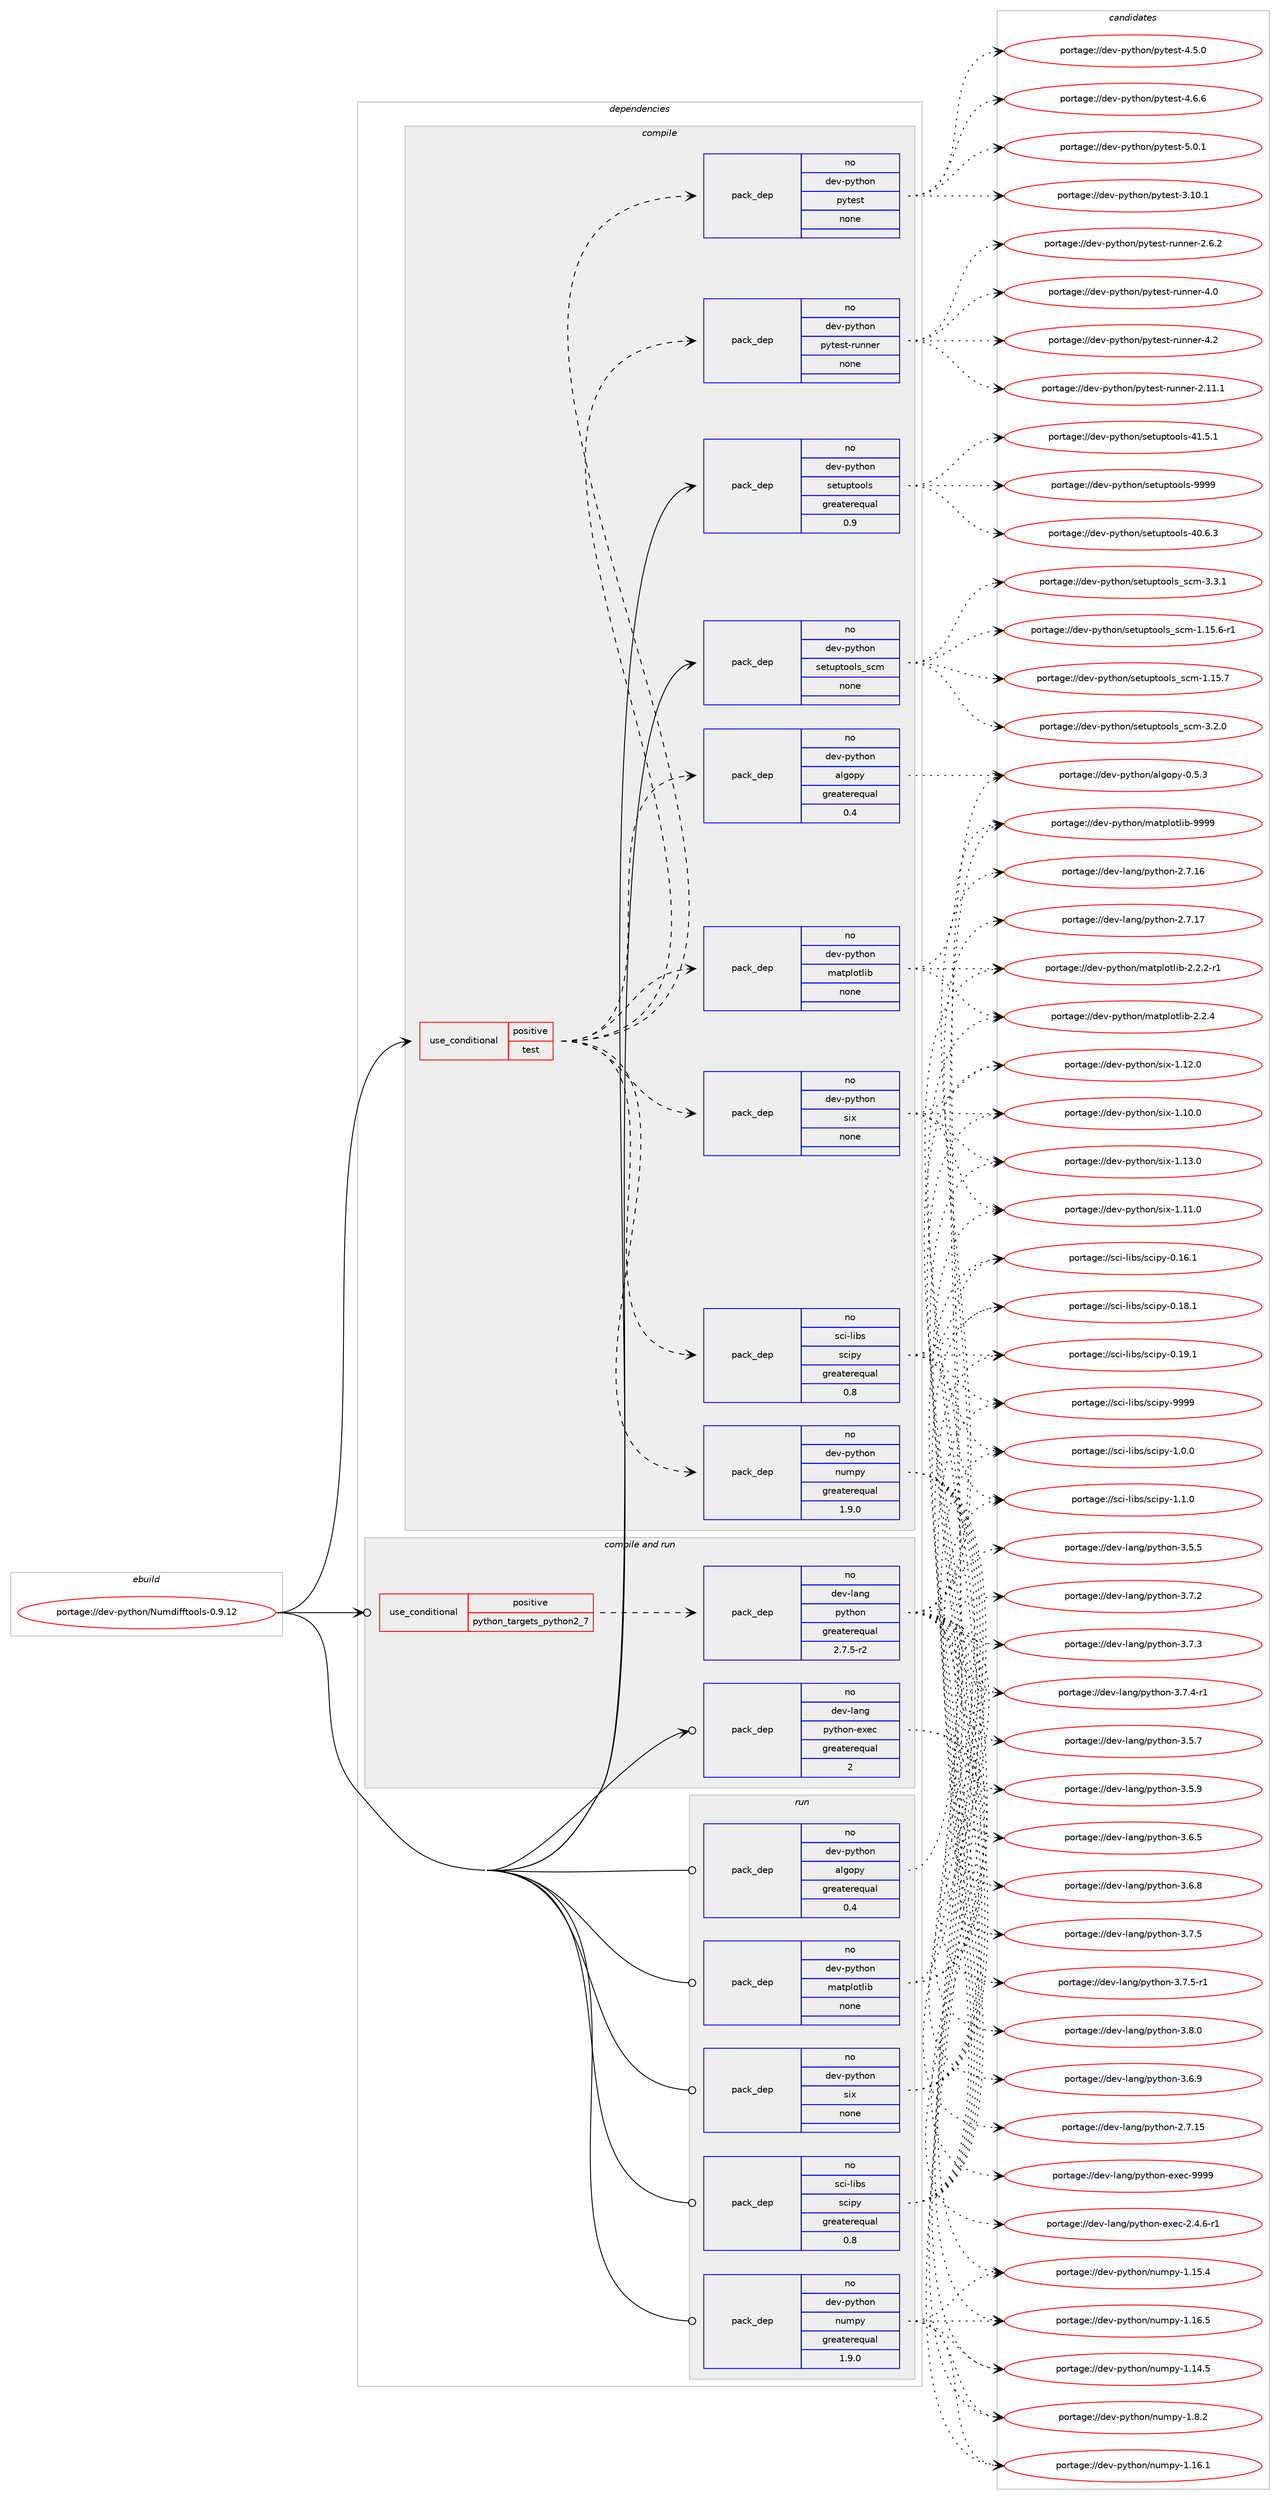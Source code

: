 digraph prolog {

# *************
# Graph options
# *************

newrank=true;
concentrate=true;
compound=true;
graph [rankdir=LR,fontname=Helvetica,fontsize=10,ranksep=1.5];#, ranksep=2.5, nodesep=0.2];
edge  [arrowhead=vee];
node  [fontname=Helvetica,fontsize=10];

# **********
# The ebuild
# **********

subgraph cluster_leftcol {
color=gray;
rank=same;
label=<<i>ebuild</i>>;
id [label="portage://dev-python/Numdifftools-0.9.12", color=red, width=4, href="../dev-python/Numdifftools-0.9.12.svg"];
}

# ****************
# The dependencies
# ****************

subgraph cluster_midcol {
color=gray;
label=<<i>dependencies</i>>;
subgraph cluster_compile {
fillcolor="#eeeeee";
style=filled;
label=<<i>compile</i>>;
subgraph cond24934 {
dependency127630 [label=<<TABLE BORDER="0" CELLBORDER="1" CELLSPACING="0" CELLPADDING="4"><TR><TD ROWSPAN="3" CELLPADDING="10">use_conditional</TD></TR><TR><TD>positive</TD></TR><TR><TD>test</TD></TR></TABLE>>, shape=none, color=red];
subgraph pack99393 {
dependency127631 [label=<<TABLE BORDER="0" CELLBORDER="1" CELLSPACING="0" CELLPADDING="4" WIDTH="220"><TR><TD ROWSPAN="6" CELLPADDING="30">pack_dep</TD></TR><TR><TD WIDTH="110">no</TD></TR><TR><TD>dev-python</TD></TR><TR><TD>algopy</TD></TR><TR><TD>greaterequal</TD></TR><TR><TD>0.4</TD></TR></TABLE>>, shape=none, color=blue];
}
dependency127630:e -> dependency127631:w [weight=20,style="dashed",arrowhead="vee"];
subgraph pack99394 {
dependency127632 [label=<<TABLE BORDER="0" CELLBORDER="1" CELLSPACING="0" CELLPADDING="4" WIDTH="220"><TR><TD ROWSPAN="6" CELLPADDING="30">pack_dep</TD></TR><TR><TD WIDTH="110">no</TD></TR><TR><TD>dev-python</TD></TR><TR><TD>matplotlib</TD></TR><TR><TD>none</TD></TR><TR><TD></TD></TR></TABLE>>, shape=none, color=blue];
}
dependency127630:e -> dependency127632:w [weight=20,style="dashed",arrowhead="vee"];
subgraph pack99395 {
dependency127633 [label=<<TABLE BORDER="0" CELLBORDER="1" CELLSPACING="0" CELLPADDING="4" WIDTH="220"><TR><TD ROWSPAN="6" CELLPADDING="30">pack_dep</TD></TR><TR><TD WIDTH="110">no</TD></TR><TR><TD>dev-python</TD></TR><TR><TD>numpy</TD></TR><TR><TD>greaterequal</TD></TR><TR><TD>1.9.0</TD></TR></TABLE>>, shape=none, color=blue];
}
dependency127630:e -> dependency127633:w [weight=20,style="dashed",arrowhead="vee"];
subgraph pack99396 {
dependency127634 [label=<<TABLE BORDER="0" CELLBORDER="1" CELLSPACING="0" CELLPADDING="4" WIDTH="220"><TR><TD ROWSPAN="6" CELLPADDING="30">pack_dep</TD></TR><TR><TD WIDTH="110">no</TD></TR><TR><TD>dev-python</TD></TR><TR><TD>six</TD></TR><TR><TD>none</TD></TR><TR><TD></TD></TR></TABLE>>, shape=none, color=blue];
}
dependency127630:e -> dependency127634:w [weight=20,style="dashed",arrowhead="vee"];
subgraph pack99397 {
dependency127635 [label=<<TABLE BORDER="0" CELLBORDER="1" CELLSPACING="0" CELLPADDING="4" WIDTH="220"><TR><TD ROWSPAN="6" CELLPADDING="30">pack_dep</TD></TR><TR><TD WIDTH="110">no</TD></TR><TR><TD>sci-libs</TD></TR><TR><TD>scipy</TD></TR><TR><TD>greaterequal</TD></TR><TR><TD>0.8</TD></TR></TABLE>>, shape=none, color=blue];
}
dependency127630:e -> dependency127635:w [weight=20,style="dashed",arrowhead="vee"];
subgraph pack99398 {
dependency127636 [label=<<TABLE BORDER="0" CELLBORDER="1" CELLSPACING="0" CELLPADDING="4" WIDTH="220"><TR><TD ROWSPAN="6" CELLPADDING="30">pack_dep</TD></TR><TR><TD WIDTH="110">no</TD></TR><TR><TD>dev-python</TD></TR><TR><TD>pytest</TD></TR><TR><TD>none</TD></TR><TR><TD></TD></TR></TABLE>>, shape=none, color=blue];
}
dependency127630:e -> dependency127636:w [weight=20,style="dashed",arrowhead="vee"];
subgraph pack99399 {
dependency127637 [label=<<TABLE BORDER="0" CELLBORDER="1" CELLSPACING="0" CELLPADDING="4" WIDTH="220"><TR><TD ROWSPAN="6" CELLPADDING="30">pack_dep</TD></TR><TR><TD WIDTH="110">no</TD></TR><TR><TD>dev-python</TD></TR><TR><TD>pytest-runner</TD></TR><TR><TD>none</TD></TR><TR><TD></TD></TR></TABLE>>, shape=none, color=blue];
}
dependency127630:e -> dependency127637:w [weight=20,style="dashed",arrowhead="vee"];
}
id:e -> dependency127630:w [weight=20,style="solid",arrowhead="vee"];
subgraph pack99400 {
dependency127638 [label=<<TABLE BORDER="0" CELLBORDER="1" CELLSPACING="0" CELLPADDING="4" WIDTH="220"><TR><TD ROWSPAN="6" CELLPADDING="30">pack_dep</TD></TR><TR><TD WIDTH="110">no</TD></TR><TR><TD>dev-python</TD></TR><TR><TD>setuptools</TD></TR><TR><TD>greaterequal</TD></TR><TR><TD>0.9</TD></TR></TABLE>>, shape=none, color=blue];
}
id:e -> dependency127638:w [weight=20,style="solid",arrowhead="vee"];
subgraph pack99401 {
dependency127639 [label=<<TABLE BORDER="0" CELLBORDER="1" CELLSPACING="0" CELLPADDING="4" WIDTH="220"><TR><TD ROWSPAN="6" CELLPADDING="30">pack_dep</TD></TR><TR><TD WIDTH="110">no</TD></TR><TR><TD>dev-python</TD></TR><TR><TD>setuptools_scm</TD></TR><TR><TD>none</TD></TR><TR><TD></TD></TR></TABLE>>, shape=none, color=blue];
}
id:e -> dependency127639:w [weight=20,style="solid",arrowhead="vee"];
}
subgraph cluster_compileandrun {
fillcolor="#eeeeee";
style=filled;
label=<<i>compile and run</i>>;
subgraph cond24935 {
dependency127640 [label=<<TABLE BORDER="0" CELLBORDER="1" CELLSPACING="0" CELLPADDING="4"><TR><TD ROWSPAN="3" CELLPADDING="10">use_conditional</TD></TR><TR><TD>positive</TD></TR><TR><TD>python_targets_python2_7</TD></TR></TABLE>>, shape=none, color=red];
subgraph pack99402 {
dependency127641 [label=<<TABLE BORDER="0" CELLBORDER="1" CELLSPACING="0" CELLPADDING="4" WIDTH="220"><TR><TD ROWSPAN="6" CELLPADDING="30">pack_dep</TD></TR><TR><TD WIDTH="110">no</TD></TR><TR><TD>dev-lang</TD></TR><TR><TD>python</TD></TR><TR><TD>greaterequal</TD></TR><TR><TD>2.7.5-r2</TD></TR></TABLE>>, shape=none, color=blue];
}
dependency127640:e -> dependency127641:w [weight=20,style="dashed",arrowhead="vee"];
}
id:e -> dependency127640:w [weight=20,style="solid",arrowhead="odotvee"];
subgraph pack99403 {
dependency127642 [label=<<TABLE BORDER="0" CELLBORDER="1" CELLSPACING="0" CELLPADDING="4" WIDTH="220"><TR><TD ROWSPAN="6" CELLPADDING="30">pack_dep</TD></TR><TR><TD WIDTH="110">no</TD></TR><TR><TD>dev-lang</TD></TR><TR><TD>python-exec</TD></TR><TR><TD>greaterequal</TD></TR><TR><TD>2</TD></TR></TABLE>>, shape=none, color=blue];
}
id:e -> dependency127642:w [weight=20,style="solid",arrowhead="odotvee"];
}
subgraph cluster_run {
fillcolor="#eeeeee";
style=filled;
label=<<i>run</i>>;
subgraph pack99404 {
dependency127643 [label=<<TABLE BORDER="0" CELLBORDER="1" CELLSPACING="0" CELLPADDING="4" WIDTH="220"><TR><TD ROWSPAN="6" CELLPADDING="30">pack_dep</TD></TR><TR><TD WIDTH="110">no</TD></TR><TR><TD>dev-python</TD></TR><TR><TD>algopy</TD></TR><TR><TD>greaterequal</TD></TR><TR><TD>0.4</TD></TR></TABLE>>, shape=none, color=blue];
}
id:e -> dependency127643:w [weight=20,style="solid",arrowhead="odot"];
subgraph pack99405 {
dependency127644 [label=<<TABLE BORDER="0" CELLBORDER="1" CELLSPACING="0" CELLPADDING="4" WIDTH="220"><TR><TD ROWSPAN="6" CELLPADDING="30">pack_dep</TD></TR><TR><TD WIDTH="110">no</TD></TR><TR><TD>dev-python</TD></TR><TR><TD>matplotlib</TD></TR><TR><TD>none</TD></TR><TR><TD></TD></TR></TABLE>>, shape=none, color=blue];
}
id:e -> dependency127644:w [weight=20,style="solid",arrowhead="odot"];
subgraph pack99406 {
dependency127645 [label=<<TABLE BORDER="0" CELLBORDER="1" CELLSPACING="0" CELLPADDING="4" WIDTH="220"><TR><TD ROWSPAN="6" CELLPADDING="30">pack_dep</TD></TR><TR><TD WIDTH="110">no</TD></TR><TR><TD>dev-python</TD></TR><TR><TD>numpy</TD></TR><TR><TD>greaterequal</TD></TR><TR><TD>1.9.0</TD></TR></TABLE>>, shape=none, color=blue];
}
id:e -> dependency127645:w [weight=20,style="solid",arrowhead="odot"];
subgraph pack99407 {
dependency127646 [label=<<TABLE BORDER="0" CELLBORDER="1" CELLSPACING="0" CELLPADDING="4" WIDTH="220"><TR><TD ROWSPAN="6" CELLPADDING="30">pack_dep</TD></TR><TR><TD WIDTH="110">no</TD></TR><TR><TD>dev-python</TD></TR><TR><TD>six</TD></TR><TR><TD>none</TD></TR><TR><TD></TD></TR></TABLE>>, shape=none, color=blue];
}
id:e -> dependency127646:w [weight=20,style="solid",arrowhead="odot"];
subgraph pack99408 {
dependency127647 [label=<<TABLE BORDER="0" CELLBORDER="1" CELLSPACING="0" CELLPADDING="4" WIDTH="220"><TR><TD ROWSPAN="6" CELLPADDING="30">pack_dep</TD></TR><TR><TD WIDTH="110">no</TD></TR><TR><TD>sci-libs</TD></TR><TR><TD>scipy</TD></TR><TR><TD>greaterequal</TD></TR><TR><TD>0.8</TD></TR></TABLE>>, shape=none, color=blue];
}
id:e -> dependency127647:w [weight=20,style="solid",arrowhead="odot"];
}
}

# **************
# The candidates
# **************

subgraph cluster_choices {
rank=same;
color=gray;
label=<<i>candidates</i>>;

subgraph choice99393 {
color=black;
nodesep=1;
choiceportage100101118451121211161041111104797108103111112121454846534651 [label="portage://dev-python/algopy-0.5.3", color=red, width=4,href="../dev-python/algopy-0.5.3.svg"];
dependency127631:e -> choiceportage100101118451121211161041111104797108103111112121454846534651:w [style=dotted,weight="100"];
}
subgraph choice99394 {
color=black;
nodesep=1;
choiceportage100101118451121211161041111104710997116112108111116108105984550465046504511449 [label="portage://dev-python/matplotlib-2.2.2-r1", color=red, width=4,href="../dev-python/matplotlib-2.2.2-r1.svg"];
choiceportage10010111845112121116104111110471099711611210811111610810598455046504652 [label="portage://dev-python/matplotlib-2.2.4", color=red, width=4,href="../dev-python/matplotlib-2.2.4.svg"];
choiceportage100101118451121211161041111104710997116112108111116108105984557575757 [label="portage://dev-python/matplotlib-9999", color=red, width=4,href="../dev-python/matplotlib-9999.svg"];
dependency127632:e -> choiceportage100101118451121211161041111104710997116112108111116108105984550465046504511449:w [style=dotted,weight="100"];
dependency127632:e -> choiceportage10010111845112121116104111110471099711611210811111610810598455046504652:w [style=dotted,weight="100"];
dependency127632:e -> choiceportage100101118451121211161041111104710997116112108111116108105984557575757:w [style=dotted,weight="100"];
}
subgraph choice99395 {
color=black;
nodesep=1;
choiceportage100101118451121211161041111104711011710911212145494649524653 [label="portage://dev-python/numpy-1.14.5", color=red, width=4,href="../dev-python/numpy-1.14.5.svg"];
choiceportage100101118451121211161041111104711011710911212145494649534652 [label="portage://dev-python/numpy-1.15.4", color=red, width=4,href="../dev-python/numpy-1.15.4.svg"];
choiceportage100101118451121211161041111104711011710911212145494649544649 [label="portage://dev-python/numpy-1.16.1", color=red, width=4,href="../dev-python/numpy-1.16.1.svg"];
choiceportage100101118451121211161041111104711011710911212145494649544653 [label="portage://dev-python/numpy-1.16.5", color=red, width=4,href="../dev-python/numpy-1.16.5.svg"];
choiceportage1001011184511212111610411111047110117109112121454946564650 [label="portage://dev-python/numpy-1.8.2", color=red, width=4,href="../dev-python/numpy-1.8.2.svg"];
dependency127633:e -> choiceportage100101118451121211161041111104711011710911212145494649524653:w [style=dotted,weight="100"];
dependency127633:e -> choiceportage100101118451121211161041111104711011710911212145494649534652:w [style=dotted,weight="100"];
dependency127633:e -> choiceportage100101118451121211161041111104711011710911212145494649544649:w [style=dotted,weight="100"];
dependency127633:e -> choiceportage100101118451121211161041111104711011710911212145494649544653:w [style=dotted,weight="100"];
dependency127633:e -> choiceportage1001011184511212111610411111047110117109112121454946564650:w [style=dotted,weight="100"];
}
subgraph choice99396 {
color=black;
nodesep=1;
choiceportage100101118451121211161041111104711510512045494649484648 [label="portage://dev-python/six-1.10.0", color=red, width=4,href="../dev-python/six-1.10.0.svg"];
choiceportage100101118451121211161041111104711510512045494649494648 [label="portage://dev-python/six-1.11.0", color=red, width=4,href="../dev-python/six-1.11.0.svg"];
choiceportage100101118451121211161041111104711510512045494649504648 [label="portage://dev-python/six-1.12.0", color=red, width=4,href="../dev-python/six-1.12.0.svg"];
choiceportage100101118451121211161041111104711510512045494649514648 [label="portage://dev-python/six-1.13.0", color=red, width=4,href="../dev-python/six-1.13.0.svg"];
dependency127634:e -> choiceportage100101118451121211161041111104711510512045494649484648:w [style=dotted,weight="100"];
dependency127634:e -> choiceportage100101118451121211161041111104711510512045494649494648:w [style=dotted,weight="100"];
dependency127634:e -> choiceportage100101118451121211161041111104711510512045494649504648:w [style=dotted,weight="100"];
dependency127634:e -> choiceportage100101118451121211161041111104711510512045494649514648:w [style=dotted,weight="100"];
}
subgraph choice99397 {
color=black;
nodesep=1;
choiceportage115991054510810598115471159910511212145484649544649 [label="portage://sci-libs/scipy-0.16.1", color=red, width=4,href="../sci-libs/scipy-0.16.1.svg"];
choiceportage115991054510810598115471159910511212145484649564649 [label="portage://sci-libs/scipy-0.18.1", color=red, width=4,href="../sci-libs/scipy-0.18.1.svg"];
choiceportage115991054510810598115471159910511212145484649574649 [label="portage://sci-libs/scipy-0.19.1", color=red, width=4,href="../sci-libs/scipy-0.19.1.svg"];
choiceportage1159910545108105981154711599105112121454946484648 [label="portage://sci-libs/scipy-1.0.0", color=red, width=4,href="../sci-libs/scipy-1.0.0.svg"];
choiceportage1159910545108105981154711599105112121454946494648 [label="portage://sci-libs/scipy-1.1.0", color=red, width=4,href="../sci-libs/scipy-1.1.0.svg"];
choiceportage11599105451081059811547115991051121214557575757 [label="portage://sci-libs/scipy-9999", color=red, width=4,href="../sci-libs/scipy-9999.svg"];
dependency127635:e -> choiceportage115991054510810598115471159910511212145484649544649:w [style=dotted,weight="100"];
dependency127635:e -> choiceportage115991054510810598115471159910511212145484649564649:w [style=dotted,weight="100"];
dependency127635:e -> choiceportage115991054510810598115471159910511212145484649574649:w [style=dotted,weight="100"];
dependency127635:e -> choiceportage1159910545108105981154711599105112121454946484648:w [style=dotted,weight="100"];
dependency127635:e -> choiceportage1159910545108105981154711599105112121454946494648:w [style=dotted,weight="100"];
dependency127635:e -> choiceportage11599105451081059811547115991051121214557575757:w [style=dotted,weight="100"];
}
subgraph choice99398 {
color=black;
nodesep=1;
choiceportage100101118451121211161041111104711212111610111511645514649484649 [label="portage://dev-python/pytest-3.10.1", color=red, width=4,href="../dev-python/pytest-3.10.1.svg"];
choiceportage1001011184511212111610411111047112121116101115116455246534648 [label="portage://dev-python/pytest-4.5.0", color=red, width=4,href="../dev-python/pytest-4.5.0.svg"];
choiceportage1001011184511212111610411111047112121116101115116455246544654 [label="portage://dev-python/pytest-4.6.6", color=red, width=4,href="../dev-python/pytest-4.6.6.svg"];
choiceportage1001011184511212111610411111047112121116101115116455346484649 [label="portage://dev-python/pytest-5.0.1", color=red, width=4,href="../dev-python/pytest-5.0.1.svg"];
dependency127636:e -> choiceportage100101118451121211161041111104711212111610111511645514649484649:w [style=dotted,weight="100"];
dependency127636:e -> choiceportage1001011184511212111610411111047112121116101115116455246534648:w [style=dotted,weight="100"];
dependency127636:e -> choiceportage1001011184511212111610411111047112121116101115116455246544654:w [style=dotted,weight="100"];
dependency127636:e -> choiceportage1001011184511212111610411111047112121116101115116455346484649:w [style=dotted,weight="100"];
}
subgraph choice99399 {
color=black;
nodesep=1;
choiceportage10010111845112121116104111110471121211161011151164511411711011010111445504649494649 [label="portage://dev-python/pytest-runner-2.11.1", color=red, width=4,href="../dev-python/pytest-runner-2.11.1.svg"];
choiceportage100101118451121211161041111104711212111610111511645114117110110101114455046544650 [label="portage://dev-python/pytest-runner-2.6.2", color=red, width=4,href="../dev-python/pytest-runner-2.6.2.svg"];
choiceportage10010111845112121116104111110471121211161011151164511411711011010111445524648 [label="portage://dev-python/pytest-runner-4.0", color=red, width=4,href="../dev-python/pytest-runner-4.0.svg"];
choiceportage10010111845112121116104111110471121211161011151164511411711011010111445524650 [label="portage://dev-python/pytest-runner-4.2", color=red, width=4,href="../dev-python/pytest-runner-4.2.svg"];
dependency127637:e -> choiceportage10010111845112121116104111110471121211161011151164511411711011010111445504649494649:w [style=dotted,weight="100"];
dependency127637:e -> choiceportage100101118451121211161041111104711212111610111511645114117110110101114455046544650:w [style=dotted,weight="100"];
dependency127637:e -> choiceportage10010111845112121116104111110471121211161011151164511411711011010111445524648:w [style=dotted,weight="100"];
dependency127637:e -> choiceportage10010111845112121116104111110471121211161011151164511411711011010111445524650:w [style=dotted,weight="100"];
}
subgraph choice99400 {
color=black;
nodesep=1;
choiceportage100101118451121211161041111104711510111611711211611111110811545524846544651 [label="portage://dev-python/setuptools-40.6.3", color=red, width=4,href="../dev-python/setuptools-40.6.3.svg"];
choiceportage100101118451121211161041111104711510111611711211611111110811545524946534649 [label="portage://dev-python/setuptools-41.5.1", color=red, width=4,href="../dev-python/setuptools-41.5.1.svg"];
choiceportage10010111845112121116104111110471151011161171121161111111081154557575757 [label="portage://dev-python/setuptools-9999", color=red, width=4,href="../dev-python/setuptools-9999.svg"];
dependency127638:e -> choiceportage100101118451121211161041111104711510111611711211611111110811545524846544651:w [style=dotted,weight="100"];
dependency127638:e -> choiceportage100101118451121211161041111104711510111611711211611111110811545524946534649:w [style=dotted,weight="100"];
dependency127638:e -> choiceportage10010111845112121116104111110471151011161171121161111111081154557575757:w [style=dotted,weight="100"];
}
subgraph choice99401 {
color=black;
nodesep=1;
choiceportage10010111845112121116104111110471151011161171121161111111081159511599109454946495346544511449 [label="portage://dev-python/setuptools_scm-1.15.6-r1", color=red, width=4,href="../dev-python/setuptools_scm-1.15.6-r1.svg"];
choiceportage1001011184511212111610411111047115101116117112116111111108115951159910945494649534655 [label="portage://dev-python/setuptools_scm-1.15.7", color=red, width=4,href="../dev-python/setuptools_scm-1.15.7.svg"];
choiceportage10010111845112121116104111110471151011161171121161111111081159511599109455146504648 [label="portage://dev-python/setuptools_scm-3.2.0", color=red, width=4,href="../dev-python/setuptools_scm-3.2.0.svg"];
choiceportage10010111845112121116104111110471151011161171121161111111081159511599109455146514649 [label="portage://dev-python/setuptools_scm-3.3.1", color=red, width=4,href="../dev-python/setuptools_scm-3.3.1.svg"];
dependency127639:e -> choiceportage10010111845112121116104111110471151011161171121161111111081159511599109454946495346544511449:w [style=dotted,weight="100"];
dependency127639:e -> choiceportage1001011184511212111610411111047115101116117112116111111108115951159910945494649534655:w [style=dotted,weight="100"];
dependency127639:e -> choiceportage10010111845112121116104111110471151011161171121161111111081159511599109455146504648:w [style=dotted,weight="100"];
dependency127639:e -> choiceportage10010111845112121116104111110471151011161171121161111111081159511599109455146514649:w [style=dotted,weight="100"];
}
subgraph choice99402 {
color=black;
nodesep=1;
choiceportage10010111845108971101034711212111610411111045504655464953 [label="portage://dev-lang/python-2.7.15", color=red, width=4,href="../dev-lang/python-2.7.15.svg"];
choiceportage10010111845108971101034711212111610411111045504655464954 [label="portage://dev-lang/python-2.7.16", color=red, width=4,href="../dev-lang/python-2.7.16.svg"];
choiceportage10010111845108971101034711212111610411111045504655464955 [label="portage://dev-lang/python-2.7.17", color=red, width=4,href="../dev-lang/python-2.7.17.svg"];
choiceportage100101118451089711010347112121116104111110455146534653 [label="portage://dev-lang/python-3.5.5", color=red, width=4,href="../dev-lang/python-3.5.5.svg"];
choiceportage100101118451089711010347112121116104111110455146534655 [label="portage://dev-lang/python-3.5.7", color=red, width=4,href="../dev-lang/python-3.5.7.svg"];
choiceportage100101118451089711010347112121116104111110455146534657 [label="portage://dev-lang/python-3.5.9", color=red, width=4,href="../dev-lang/python-3.5.9.svg"];
choiceportage100101118451089711010347112121116104111110455146544653 [label="portage://dev-lang/python-3.6.5", color=red, width=4,href="../dev-lang/python-3.6.5.svg"];
choiceportage100101118451089711010347112121116104111110455146544656 [label="portage://dev-lang/python-3.6.8", color=red, width=4,href="../dev-lang/python-3.6.8.svg"];
choiceportage100101118451089711010347112121116104111110455146544657 [label="portage://dev-lang/python-3.6.9", color=red, width=4,href="../dev-lang/python-3.6.9.svg"];
choiceportage100101118451089711010347112121116104111110455146554650 [label="portage://dev-lang/python-3.7.2", color=red, width=4,href="../dev-lang/python-3.7.2.svg"];
choiceportage100101118451089711010347112121116104111110455146554651 [label="portage://dev-lang/python-3.7.3", color=red, width=4,href="../dev-lang/python-3.7.3.svg"];
choiceportage1001011184510897110103471121211161041111104551465546524511449 [label="portage://dev-lang/python-3.7.4-r1", color=red, width=4,href="../dev-lang/python-3.7.4-r1.svg"];
choiceportage100101118451089711010347112121116104111110455146554653 [label="portage://dev-lang/python-3.7.5", color=red, width=4,href="../dev-lang/python-3.7.5.svg"];
choiceportage1001011184510897110103471121211161041111104551465546534511449 [label="portage://dev-lang/python-3.7.5-r1", color=red, width=4,href="../dev-lang/python-3.7.5-r1.svg"];
choiceportage100101118451089711010347112121116104111110455146564648 [label="portage://dev-lang/python-3.8.0", color=red, width=4,href="../dev-lang/python-3.8.0.svg"];
dependency127641:e -> choiceportage10010111845108971101034711212111610411111045504655464953:w [style=dotted,weight="100"];
dependency127641:e -> choiceportage10010111845108971101034711212111610411111045504655464954:w [style=dotted,weight="100"];
dependency127641:e -> choiceportage10010111845108971101034711212111610411111045504655464955:w [style=dotted,weight="100"];
dependency127641:e -> choiceportage100101118451089711010347112121116104111110455146534653:w [style=dotted,weight="100"];
dependency127641:e -> choiceportage100101118451089711010347112121116104111110455146534655:w [style=dotted,weight="100"];
dependency127641:e -> choiceportage100101118451089711010347112121116104111110455146534657:w [style=dotted,weight="100"];
dependency127641:e -> choiceportage100101118451089711010347112121116104111110455146544653:w [style=dotted,weight="100"];
dependency127641:e -> choiceportage100101118451089711010347112121116104111110455146544656:w [style=dotted,weight="100"];
dependency127641:e -> choiceportage100101118451089711010347112121116104111110455146544657:w [style=dotted,weight="100"];
dependency127641:e -> choiceportage100101118451089711010347112121116104111110455146554650:w [style=dotted,weight="100"];
dependency127641:e -> choiceportage100101118451089711010347112121116104111110455146554651:w [style=dotted,weight="100"];
dependency127641:e -> choiceportage1001011184510897110103471121211161041111104551465546524511449:w [style=dotted,weight="100"];
dependency127641:e -> choiceportage100101118451089711010347112121116104111110455146554653:w [style=dotted,weight="100"];
dependency127641:e -> choiceportage1001011184510897110103471121211161041111104551465546534511449:w [style=dotted,weight="100"];
dependency127641:e -> choiceportage100101118451089711010347112121116104111110455146564648:w [style=dotted,weight="100"];
}
subgraph choice99403 {
color=black;
nodesep=1;
choiceportage10010111845108971101034711212111610411111045101120101994550465246544511449 [label="portage://dev-lang/python-exec-2.4.6-r1", color=red, width=4,href="../dev-lang/python-exec-2.4.6-r1.svg"];
choiceportage10010111845108971101034711212111610411111045101120101994557575757 [label="portage://dev-lang/python-exec-9999", color=red, width=4,href="../dev-lang/python-exec-9999.svg"];
dependency127642:e -> choiceportage10010111845108971101034711212111610411111045101120101994550465246544511449:w [style=dotted,weight="100"];
dependency127642:e -> choiceportage10010111845108971101034711212111610411111045101120101994557575757:w [style=dotted,weight="100"];
}
subgraph choice99404 {
color=black;
nodesep=1;
choiceportage100101118451121211161041111104797108103111112121454846534651 [label="portage://dev-python/algopy-0.5.3", color=red, width=4,href="../dev-python/algopy-0.5.3.svg"];
dependency127643:e -> choiceportage100101118451121211161041111104797108103111112121454846534651:w [style=dotted,weight="100"];
}
subgraph choice99405 {
color=black;
nodesep=1;
choiceportage100101118451121211161041111104710997116112108111116108105984550465046504511449 [label="portage://dev-python/matplotlib-2.2.2-r1", color=red, width=4,href="../dev-python/matplotlib-2.2.2-r1.svg"];
choiceportage10010111845112121116104111110471099711611210811111610810598455046504652 [label="portage://dev-python/matplotlib-2.2.4", color=red, width=4,href="../dev-python/matplotlib-2.2.4.svg"];
choiceportage100101118451121211161041111104710997116112108111116108105984557575757 [label="portage://dev-python/matplotlib-9999", color=red, width=4,href="../dev-python/matplotlib-9999.svg"];
dependency127644:e -> choiceportage100101118451121211161041111104710997116112108111116108105984550465046504511449:w [style=dotted,weight="100"];
dependency127644:e -> choiceportage10010111845112121116104111110471099711611210811111610810598455046504652:w [style=dotted,weight="100"];
dependency127644:e -> choiceportage100101118451121211161041111104710997116112108111116108105984557575757:w [style=dotted,weight="100"];
}
subgraph choice99406 {
color=black;
nodesep=1;
choiceportage100101118451121211161041111104711011710911212145494649524653 [label="portage://dev-python/numpy-1.14.5", color=red, width=4,href="../dev-python/numpy-1.14.5.svg"];
choiceportage100101118451121211161041111104711011710911212145494649534652 [label="portage://dev-python/numpy-1.15.4", color=red, width=4,href="../dev-python/numpy-1.15.4.svg"];
choiceportage100101118451121211161041111104711011710911212145494649544649 [label="portage://dev-python/numpy-1.16.1", color=red, width=4,href="../dev-python/numpy-1.16.1.svg"];
choiceportage100101118451121211161041111104711011710911212145494649544653 [label="portage://dev-python/numpy-1.16.5", color=red, width=4,href="../dev-python/numpy-1.16.5.svg"];
choiceportage1001011184511212111610411111047110117109112121454946564650 [label="portage://dev-python/numpy-1.8.2", color=red, width=4,href="../dev-python/numpy-1.8.2.svg"];
dependency127645:e -> choiceportage100101118451121211161041111104711011710911212145494649524653:w [style=dotted,weight="100"];
dependency127645:e -> choiceportage100101118451121211161041111104711011710911212145494649534652:w [style=dotted,weight="100"];
dependency127645:e -> choiceportage100101118451121211161041111104711011710911212145494649544649:w [style=dotted,weight="100"];
dependency127645:e -> choiceportage100101118451121211161041111104711011710911212145494649544653:w [style=dotted,weight="100"];
dependency127645:e -> choiceportage1001011184511212111610411111047110117109112121454946564650:w [style=dotted,weight="100"];
}
subgraph choice99407 {
color=black;
nodesep=1;
choiceportage100101118451121211161041111104711510512045494649484648 [label="portage://dev-python/six-1.10.0", color=red, width=4,href="../dev-python/six-1.10.0.svg"];
choiceportage100101118451121211161041111104711510512045494649494648 [label="portage://dev-python/six-1.11.0", color=red, width=4,href="../dev-python/six-1.11.0.svg"];
choiceportage100101118451121211161041111104711510512045494649504648 [label="portage://dev-python/six-1.12.0", color=red, width=4,href="../dev-python/six-1.12.0.svg"];
choiceportage100101118451121211161041111104711510512045494649514648 [label="portage://dev-python/six-1.13.0", color=red, width=4,href="../dev-python/six-1.13.0.svg"];
dependency127646:e -> choiceportage100101118451121211161041111104711510512045494649484648:w [style=dotted,weight="100"];
dependency127646:e -> choiceportage100101118451121211161041111104711510512045494649494648:w [style=dotted,weight="100"];
dependency127646:e -> choiceportage100101118451121211161041111104711510512045494649504648:w [style=dotted,weight="100"];
dependency127646:e -> choiceportage100101118451121211161041111104711510512045494649514648:w [style=dotted,weight="100"];
}
subgraph choice99408 {
color=black;
nodesep=1;
choiceportage115991054510810598115471159910511212145484649544649 [label="portage://sci-libs/scipy-0.16.1", color=red, width=4,href="../sci-libs/scipy-0.16.1.svg"];
choiceportage115991054510810598115471159910511212145484649564649 [label="portage://sci-libs/scipy-0.18.1", color=red, width=4,href="../sci-libs/scipy-0.18.1.svg"];
choiceportage115991054510810598115471159910511212145484649574649 [label="portage://sci-libs/scipy-0.19.1", color=red, width=4,href="../sci-libs/scipy-0.19.1.svg"];
choiceportage1159910545108105981154711599105112121454946484648 [label="portage://sci-libs/scipy-1.0.0", color=red, width=4,href="../sci-libs/scipy-1.0.0.svg"];
choiceportage1159910545108105981154711599105112121454946494648 [label="portage://sci-libs/scipy-1.1.0", color=red, width=4,href="../sci-libs/scipy-1.1.0.svg"];
choiceportage11599105451081059811547115991051121214557575757 [label="portage://sci-libs/scipy-9999", color=red, width=4,href="../sci-libs/scipy-9999.svg"];
dependency127647:e -> choiceportage115991054510810598115471159910511212145484649544649:w [style=dotted,weight="100"];
dependency127647:e -> choiceportage115991054510810598115471159910511212145484649564649:w [style=dotted,weight="100"];
dependency127647:e -> choiceportage115991054510810598115471159910511212145484649574649:w [style=dotted,weight="100"];
dependency127647:e -> choiceportage1159910545108105981154711599105112121454946484648:w [style=dotted,weight="100"];
dependency127647:e -> choiceportage1159910545108105981154711599105112121454946494648:w [style=dotted,weight="100"];
dependency127647:e -> choiceportage11599105451081059811547115991051121214557575757:w [style=dotted,weight="100"];
}
}

}
